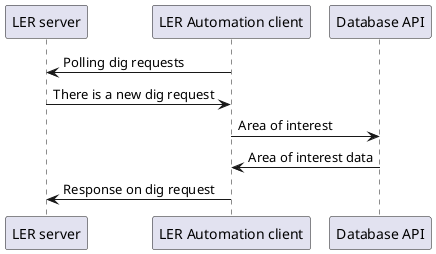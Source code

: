 @startuml 
participant "LER server" as ler_server
participant "LER Automation client" as client
participant "Database API" as server

client -> ler_server : Polling dig requests
ler_server -> client : There is a new dig request
client -> server : Area of interest
server -> client : Area of interest data
client -> ler_server : Response on dig request
@enduml